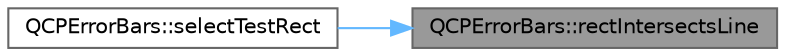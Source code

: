 digraph "QCPErrorBars::rectIntersectsLine"
{
 // LATEX_PDF_SIZE
  bgcolor="transparent";
  edge [fontname=Helvetica,fontsize=10,labelfontname=Helvetica,labelfontsize=10];
  node [fontname=Helvetica,fontsize=10,shape=box,height=0.2,width=0.4];
  rankdir="RL";
  Node1 [label="QCPErrorBars::rectIntersectsLine",height=0.2,width=0.4,color="gray40", fillcolor="grey60", style="filled", fontcolor="black",tooltip=" "];
  Node1 -> Node2 [dir="back",color="steelblue1",style="solid"];
  Node2 [label="QCPErrorBars::selectTestRect",height=0.2,width=0.4,color="grey40", fillcolor="white", style="filled",URL="$class_q_c_p_error_bars.html#ad7c727736599dfb173f0952082e1a5b6",tooltip=" "];
}
